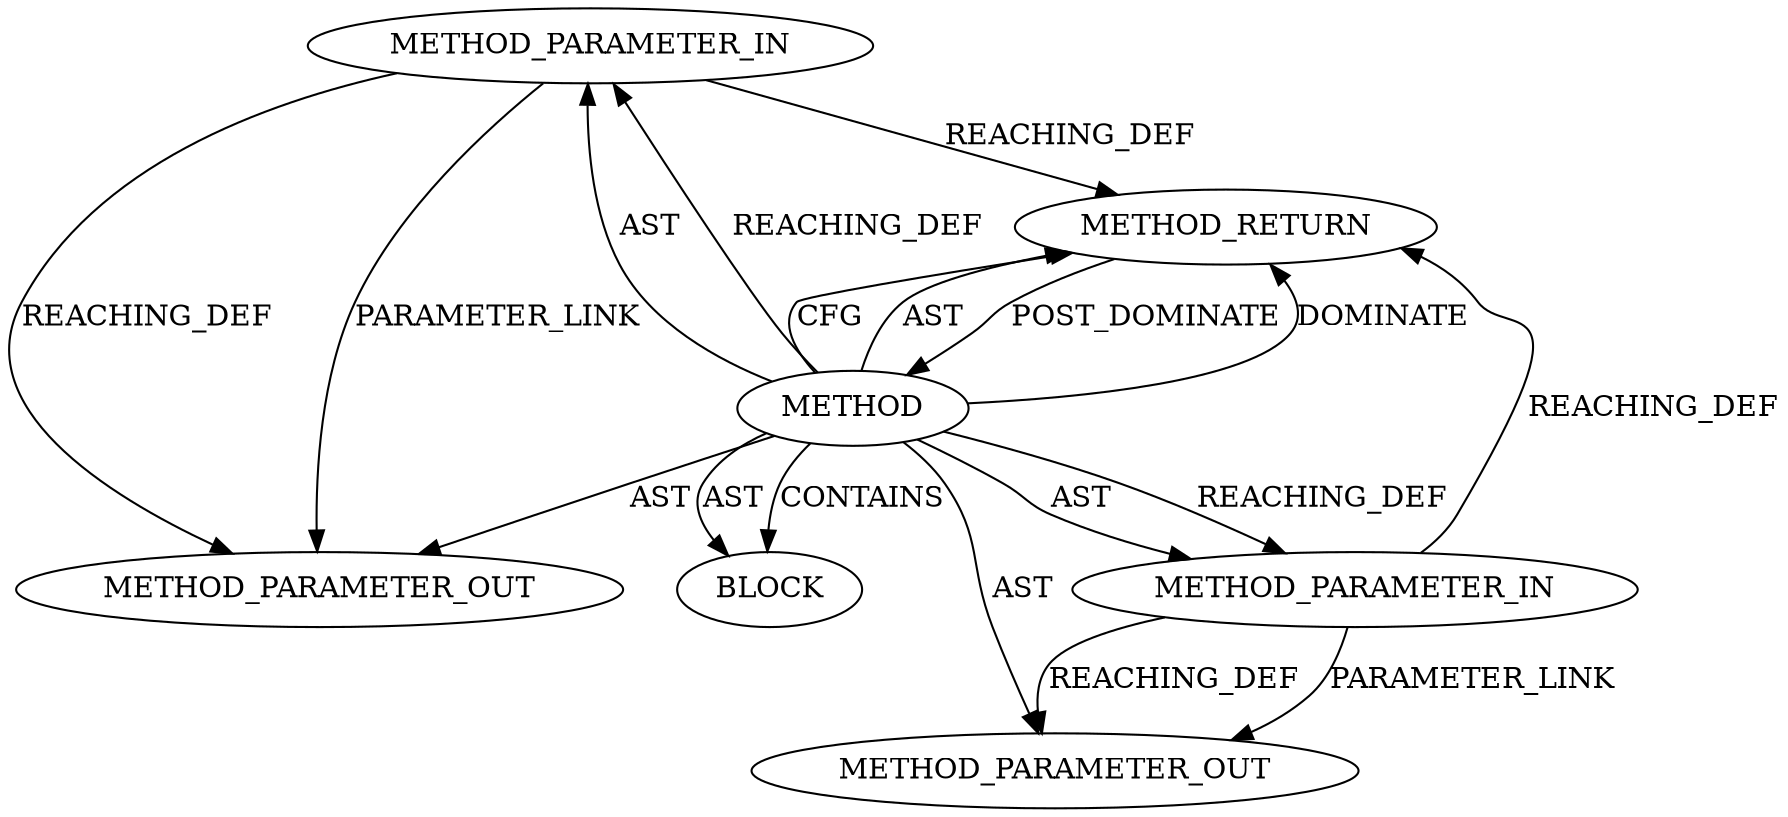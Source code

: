 digraph {
  170 [label=METHOD_PARAMETER_IN ORDER=1 CODE="struct sock *sk" IS_VARIADIC=false COLUMN_NUMBER=19 LINE_NUMBER=139 TYPE_FULL_NAME="sock*" EVALUATION_STRATEGY="BY_VALUE" INDEX=1 NAME="sk"]
  169 [label=METHOD COLUMN_NUMBER=6 LINE_NUMBER=139 COLUMN_NUMBER_END=59 IS_EXTERNAL=false SIGNATURE="void tls_ctx_free (sock*,tls_context*)" NAME="tls_ctx_free" AST_PARENT_TYPE="TYPE_DECL" AST_PARENT_FULL_NAME="tls.h:<global>" ORDER=15 CODE="void tls_ctx_free(struct sock *sk, struct tls_context *ctx);" FULL_NAME="tls_ctx_free" LINE_NUMBER_END=139 FILENAME="tls.h"]
  21156 [label=METHOD_PARAMETER_OUT ORDER=1 CODE="struct sock *sk" IS_VARIADIC=false COLUMN_NUMBER=19 LINE_NUMBER=139 TYPE_FULL_NAME="sock*" EVALUATION_STRATEGY="BY_VALUE" INDEX=1 NAME="sk"]
  173 [label=METHOD_RETURN ORDER=4 CODE="RET" COLUMN_NUMBER=6 LINE_NUMBER=139 TYPE_FULL_NAME="void" EVALUATION_STRATEGY="BY_VALUE"]
  21157 [label=METHOD_PARAMETER_OUT ORDER=2 CODE="struct tls_context *ctx" IS_VARIADIC=false COLUMN_NUMBER=36 LINE_NUMBER=139 TYPE_FULL_NAME="tls_context*" EVALUATION_STRATEGY="BY_VALUE" INDEX=2 NAME="ctx"]
  171 [label=METHOD_PARAMETER_IN ORDER=2 CODE="struct tls_context *ctx" IS_VARIADIC=false COLUMN_NUMBER=36 LINE_NUMBER=139 TYPE_FULL_NAME="tls_context*" EVALUATION_STRATEGY="BY_VALUE" INDEX=2 NAME="ctx"]
  172 [label=BLOCK ORDER=3 ARGUMENT_INDEX=-1 CODE="<empty>" TYPE_FULL_NAME="<empty>"]
  171 -> 173 [label=REACHING_DEF VARIABLE="ctx"]
  170 -> 173 [label=REACHING_DEF VARIABLE="sk"]
  171 -> 21157 [label=PARAMETER_LINK ]
  171 -> 21157 [label=REACHING_DEF VARIABLE="ctx"]
  169 -> 172 [label=CONTAINS ]
  169 -> 21156 [label=AST ]
  169 -> 172 [label=AST ]
  169 -> 173 [label=DOMINATE ]
  169 -> 171 [label=REACHING_DEF VARIABLE=""]
  170 -> 21156 [label=REACHING_DEF VARIABLE="sk"]
  170 -> 21156 [label=PARAMETER_LINK ]
  173 -> 169 [label=POST_DOMINATE ]
  169 -> 21157 [label=AST ]
  169 -> 170 [label=AST ]
  169 -> 173 [label=CFG ]
  169 -> 171 [label=AST ]
  169 -> 173 [label=AST ]
  169 -> 170 [label=REACHING_DEF VARIABLE=""]
}
